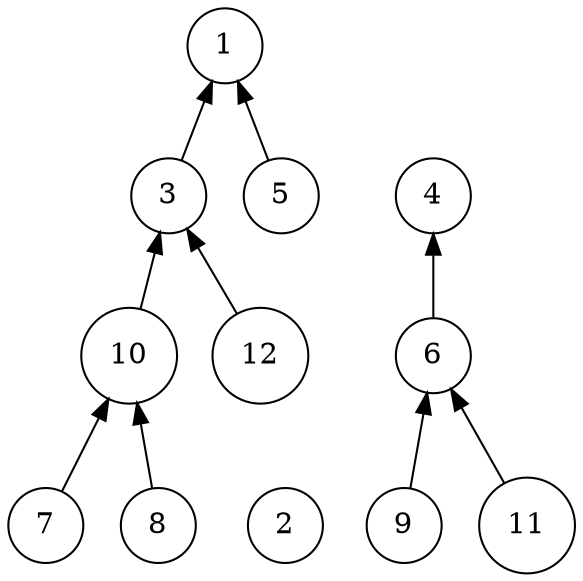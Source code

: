 digraph G {
graph [rankdir=BT]
node [shape=circle]0[label=1];
1[label=2];
2[label=3];
3[label=4];
4[label=5];
5[label=6];
6[label=7];
7[label=8];
8[label=9];
9[label=10];
10[label=11];
11[label=12];
2->0 ;
4->0 ;
5->3 ;
6->9 ;
7->9 ;
8->5 ;
9->2 ;
10->5 ;
11->2 ;
}
